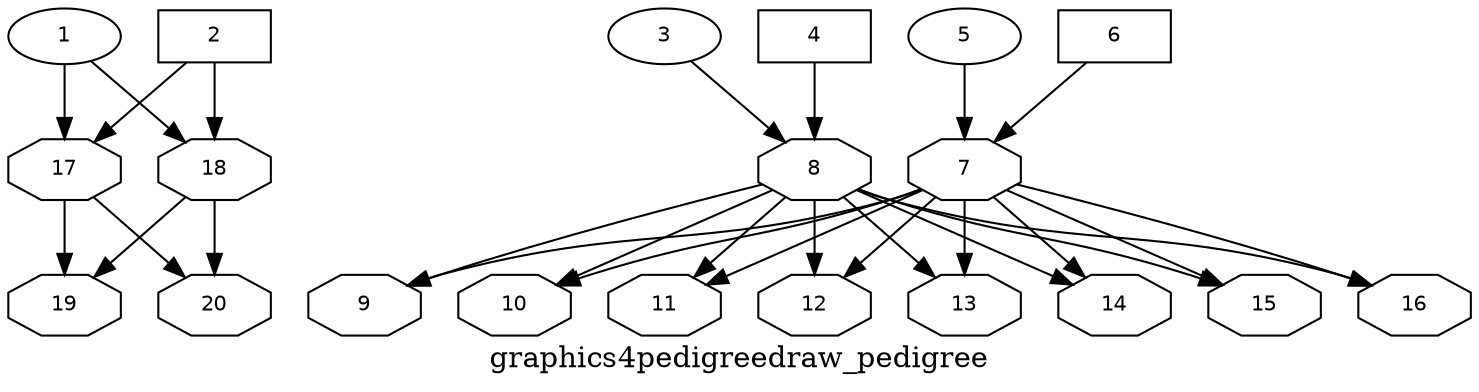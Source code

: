 digraph graphics4pedigreedraw_pedigree {
center=true;
concentrate=true;
dpi=150;
label=graphics4pedigreedraw_pedigree;
labeljust=c;
labelloc=b;
ordering=out;
orientation=portrait;
page="11.0,11.0";
rankdir=TB;
ratio=auto;
size="10.0,10.0";
subgraph sg1 {
rank="1 2 3 4 5 6";
1 [fontname=Helvetica, fontsize=10, height="0.35", shape=ellipse];
2 [fontname=Helvetica, fontsize=10, height="0.35", shape=box];
3 [fontname=Helvetica, fontsize=10, height="0.35", shape=ellipse];
4 [fontname=Helvetica, fontsize=10, height="0.35", shape=box];
5 [fontname=Helvetica, fontsize=10, height="0.35", shape=ellipse];
6 [fontname=Helvetica, fontsize=10, height="0.35", shape=box];
}

subgraph sg3 {
rank="9 10 11 12 13 14 15 16 19 20";
9 [fontname=Helvetica, fontsize=10, height="0.35", shape=octagon];
7 -> 9;
8 -> 9;
10 [fontname=Helvetica, fontsize=10, height="0.35", shape=octagon];
7 -> 10;
8 -> 10;
11 [fontname=Helvetica, fontsize=10, height="0.35", shape=octagon];
7 -> 11;
8 -> 11;
12 [fontname=Helvetica, fontsize=10, height="0.35", shape=octagon];
7 -> 12;
8 -> 12;
13 [fontname=Helvetica, fontsize=10, height="0.35", shape=octagon];
7 -> 13;
8 -> 13;
14 [fontname=Helvetica, fontsize=10, height="0.35", shape=octagon];
7 -> 14;
8 -> 14;
15 [fontname=Helvetica, fontsize=10, height="0.35", shape=octagon];
7 -> 15;
8 -> 15;
16 [fontname=Helvetica, fontsize=10, height="0.35", shape=octagon];
7 -> 16;
8 -> 16;
19 [fontname=Helvetica, fontsize=10, height="0.35", shape=octagon];
17 -> 19;
18 -> 19;
20 [fontname=Helvetica, fontsize=10, height="0.35", shape=octagon];
17 -> 20;
18 -> 20;
}

subgraph sg2 {
rank="7 8 17 18";
7 [fontname=Helvetica, fontsize=10, height="0.35", shape=octagon];
6 -> 7;
5 -> 7;
8 [fontname=Helvetica, fontsize=10, height="0.35", shape=octagon];
4 -> 8;
3 -> 8;
17 [fontname=Helvetica, fontsize=10, height="0.35", shape=octagon];
2 -> 17;
1 -> 17;
18 [fontname=Helvetica, fontsize=10, height="0.35", shape=octagon];
2 -> 18;
1 -> 18;
}

}
